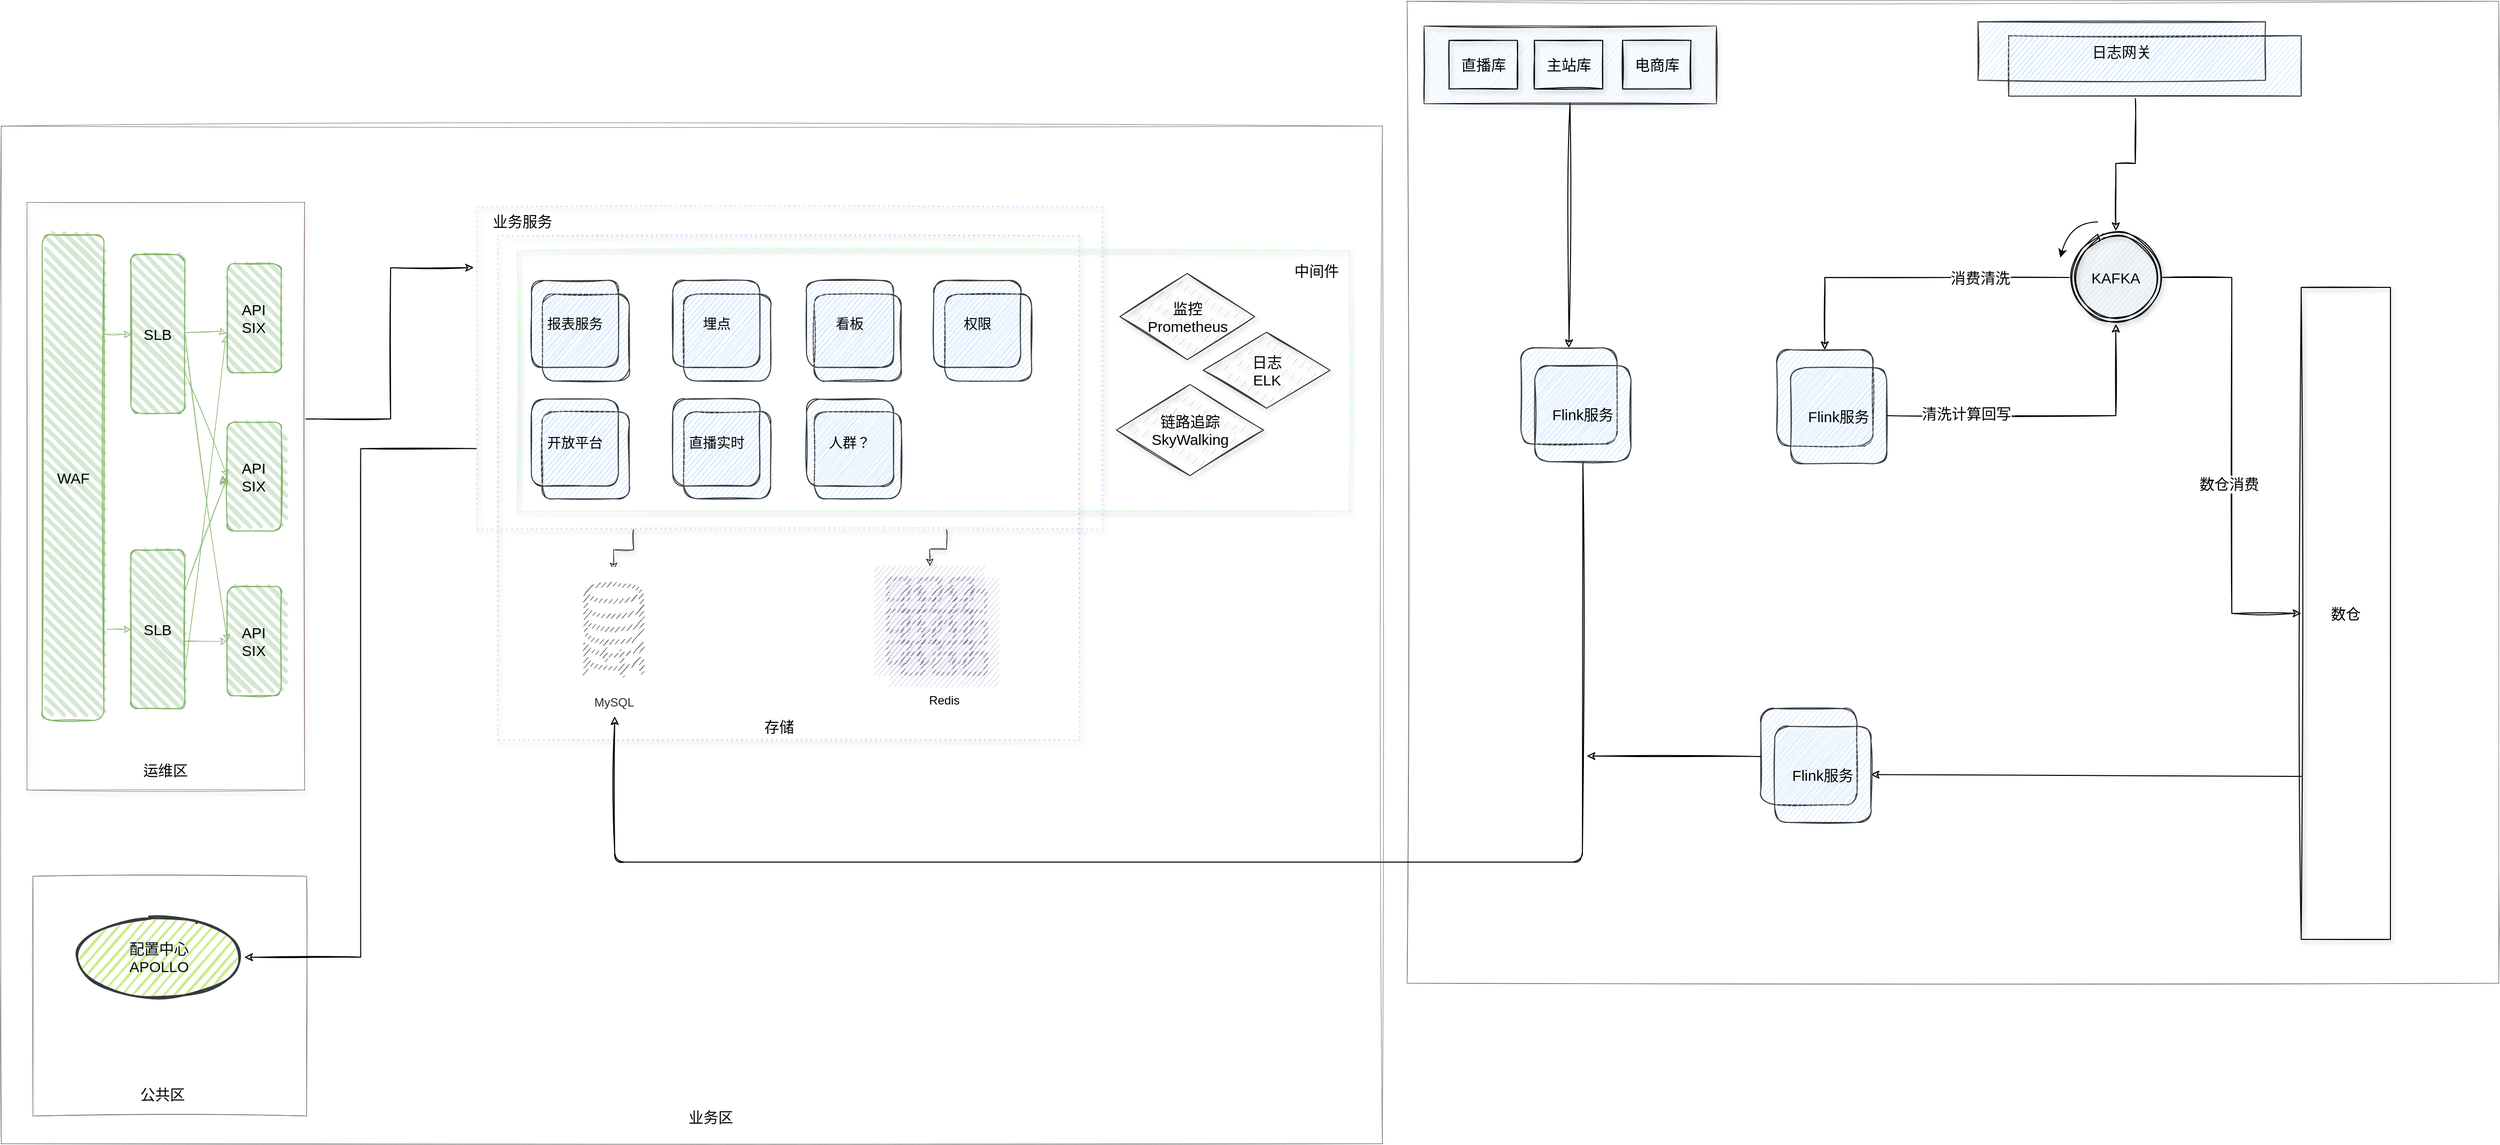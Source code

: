 <mxfile version="14.7.5" type="github">
  <diagram id="bKikSzmRIYnhMW0a-3qn" name="第 1 页">
    <mxGraphModel dx="2099" dy="1364" grid="0" gridSize="10" guides="1" tooltips="1" connect="1" arrows="1" fold="1" page="1" pageScale="1" pageWidth="3300" pageHeight="2339" background="#FFFFFF" math="0" shadow="0">
      <root>
        <mxCell id="0" />
        <mxCell id="1" parent="0" />
        <mxCell id="OzgvakwpHb-Y98bhcLFI-162" value="" style="rounded=0;whiteSpace=wrap;html=1;shadow=0;glass=0;sketch=1;fontSize=15;strokeColor=#000000;strokeWidth=0.5;fillColor=none;dashed=1;dashPattern=1 2;" vertex="1" parent="1">
          <mxGeometry x="1446" y="154" width="1101" height="991" as="geometry" />
        </mxCell>
        <mxCell id="OzgvakwpHb-Y98bhcLFI-62" value="" style="rounded=0;whiteSpace=wrap;html=1;shadow=1;sketch=1;fillColor=none;fontSize=14;dashed=1;perimeterSpacing=0;strokeWidth=1;dashPattern=1 4;strokeColor=#E5CCFF;" vertex="1" parent="1">
          <mxGeometry x="529" y="391" width="587" height="509" as="geometry" />
        </mxCell>
        <mxCell id="OzgvakwpHb-Y98bhcLFI-108" value="" style="rounded=0;whiteSpace=wrap;html=1;shadow=0;glass=0;dashed=1;dashPattern=1 2;sketch=1;fontSize=15;strokeColor=#000000;strokeWidth=0.5;fillColor=none;" vertex="1" parent="1">
          <mxGeometry x="28" y="280" width="1393" height="1027" as="geometry" />
        </mxCell>
        <mxCell id="OzgvakwpHb-Y98bhcLFI-103" value="" style="rounded=0;whiteSpace=wrap;html=1;shadow=0;glass=0;sketch=1;fontSize=15;strokeWidth=0.5;fillColor=none;dashed=1;dashPattern=1 2;" vertex="1" parent="1">
          <mxGeometry x="60" y="1037" width="276" height="242" as="geometry" />
        </mxCell>
        <mxCell id="OzgvakwpHb-Y98bhcLFI-78" value="" style="rounded=0;whiteSpace=wrap;html=1;shadow=1;glass=0;dashed=1;dashPattern=1 2;sketch=1;fontSize=15;strokeWidth=1;fillColor=none;strokeColor=#CCFFCC;" vertex="1" parent="1">
          <mxGeometry x="549" y="406" width="839" height="263" as="geometry" />
        </mxCell>
        <mxCell id="OzgvakwpHb-Y98bhcLFI-69" value="" style="outlineConnect=0;strokeColor=#56517e;fillColor=#d0cee2;dashed=0;verticalLabelPosition=bottom;verticalAlign=top;align=center;html=1;fontSize=12;fontStyle=0;aspect=fixed;shape=mxgraph.aws4.resourceIcon;resIcon=mxgraph.aws4.instances_2;shadow=0;sketch=1;" vertex="1" parent="1">
          <mxGeometry x="909" y="724" width="111" height="111" as="geometry" />
        </mxCell>
        <mxCell id="OzgvakwpHb-Y98bhcLFI-58" style="edgeStyle=orthogonalEdgeStyle;rounded=0;sketch=1;orthogonalLoop=1;jettySize=auto;html=1;entryX=1;entryY=0.5;entryDx=0;entryDy=0;shadow=0;fontSize=15;strokeWidth=1;exitX=0;exitY=0.75;exitDx=0;exitDy=0;" edge="1" parent="1" source="OzgvakwpHb-Y98bhcLFI-39" target="OzgvakwpHb-Y98bhcLFI-76">
          <mxGeometry relative="1" as="geometry">
            <mxPoint x="1056.192" y="284.565" as="targetPoint" />
          </mxGeometry>
        </mxCell>
        <mxCell id="OzgvakwpHb-Y98bhcLFI-74" style="edgeStyle=orthogonalEdgeStyle;rounded=0;sketch=1;orthogonalLoop=1;jettySize=auto;html=1;exitX=0.25;exitY=1;exitDx=0;exitDy=0;shadow=1;fontSize=15;strokeWidth=0.5;" edge="1" parent="1" source="OzgvakwpHb-Y98bhcLFI-39" target="OzgvakwpHb-Y98bhcLFI-82">
          <mxGeometry relative="1" as="geometry">
            <mxPoint x="686" y="733" as="sourcePoint" />
            <mxPoint x="686.5" y="920" as="targetPoint" />
          </mxGeometry>
        </mxCell>
        <mxCell id="OzgvakwpHb-Y98bhcLFI-75" style="edgeStyle=orthogonalEdgeStyle;rounded=0;sketch=1;orthogonalLoop=1;jettySize=auto;html=1;exitX=0.75;exitY=1;exitDx=0;exitDy=0;shadow=1;fontSize=15;strokeWidth=0.5;" edge="1" parent="1" source="OzgvakwpHb-Y98bhcLFI-39" target="OzgvakwpHb-Y98bhcLFI-69">
          <mxGeometry relative="1" as="geometry">
            <mxPoint x="960" y="733" as="sourcePoint" />
          </mxGeometry>
        </mxCell>
        <mxCell id="OzgvakwpHb-Y98bhcLFI-39" value="" style="rounded=0;whiteSpace=wrap;html=1;shadow=1;sketch=1;fillColor=none;fontSize=14;dashed=1;perimeterSpacing=0;strokeWidth=1;dashPattern=1 4;strokeColor=#CCE5FF;" vertex="1" parent="1">
          <mxGeometry x="508" y="362" width="631" height="325" as="geometry" />
        </mxCell>
        <mxCell id="OzgvakwpHb-Y98bhcLFI-43" value="" style="whiteSpace=wrap;html=1;aspect=fixed;rounded=1;shadow=0;glass=0;labelBackgroundColor=none;fillColor=#cce5ff;sketch=1;fontSize=14;strokeWidth=1;strokeColor=#36393d;" vertex="1" parent="1">
          <mxGeometry x="848.163" y="568.508" width="87.742" height="87.742" as="geometry" />
        </mxCell>
        <mxCell id="fr_o3y-mR50qFRv6tMRz-52" value="人群？" style="whiteSpace=wrap;html=1;aspect=fixed;rounded=1;shadow=0;glass=0;labelBackgroundColor=none;fillColor=#cce5ff;sketch=1;fontSize=14;strokeWidth=1;strokeColor=#36393d;" parent="1" vertex="1">
          <mxGeometry x="840.486" y="555.741" width="87.742" height="87.742" as="geometry" />
        </mxCell>
        <mxCell id="OzgvakwpHb-Y98bhcLFI-42" value="" style="whiteSpace=wrap;html=1;aspect=fixed;rounded=1;shadow=0;glass=0;labelBackgroundColor=none;fillColor=#cce5ff;sketch=1;fontSize=14;strokeWidth=1;strokeColor=#36393d;" vertex="1" parent="1">
          <mxGeometry x="716.55" y="568.508" width="87.742" height="87.742" as="geometry" />
        </mxCell>
        <mxCell id="OzgvakwpHb-Y98bhcLFI-33" value="" style="whiteSpace=wrap;html=1;aspect=fixed;rounded=1;shadow=0;glass=0;labelBackgroundColor=none;fillColor=#cce5ff;sketch=1;fontSize=14;strokeWidth=1;strokeColor=#36393d;" vertex="1" parent="1">
          <mxGeometry x="573.97" y="449.823" width="87.742" height="87.742" as="geometry" />
        </mxCell>
        <mxCell id="OzgvakwpHb-Y98bhcLFI-36" value="" style="whiteSpace=wrap;html=1;aspect=fixed;rounded=1;shadow=0;glass=0;labelBackgroundColor=none;fillColor=#cce5ff;sketch=1;fontSize=14;strokeWidth=1;strokeColor=#36393d;" vertex="1" parent="1">
          <mxGeometry x="848.163" y="449.823" width="87.742" height="87.742" as="geometry" />
        </mxCell>
        <mxCell id="OzgvakwpHb-Y98bhcLFI-35" value="" style="whiteSpace=wrap;html=1;aspect=fixed;rounded=1;shadow=0;glass=0;labelBackgroundColor=none;fillColor=#cce5ff;sketch=1;fontSize=14;strokeWidth=1;strokeColor=#36393d;" vertex="1" parent="1">
          <mxGeometry x="716.55" y="449.823" width="87.742" height="87.742" as="geometry" />
        </mxCell>
        <mxCell id="OzgvakwpHb-Y98bhcLFI-37" value="" style="whiteSpace=wrap;html=1;aspect=fixed;rounded=1;shadow=0;glass=0;labelBackgroundColor=none;fillColor=#cce5ff;sketch=1;fontSize=14;strokeWidth=1;strokeColor=#36393d;" vertex="1" parent="1">
          <mxGeometry x="979.776" y="449.823" width="87.742" height="87.742" as="geometry" />
        </mxCell>
        <mxCell id="fr_o3y-mR50qFRv6tMRz-45" value="报表服务" style="whiteSpace=wrap;html=1;aspect=fixed;rounded=1;shadow=0;glass=0;labelBackgroundColor=none;fillColor=#cce5ff;sketch=1;fontSize=14;strokeWidth=1;strokeColor=#36393d;" parent="1" vertex="1">
          <mxGeometry x="563.002" y="435.998" width="87.742" height="87.742" as="geometry" />
        </mxCell>
        <mxCell id="fr_o3y-mR50qFRv6tMRz-50" value="看板" style="whiteSpace=wrap;html=1;aspect=fixed;rounded=1;shadow=0;glass=0;labelBackgroundColor=none;fillColor=#cce5ff;sketch=1;fontSize=14;strokeWidth=1;strokeColor=#36393d;" parent="1" vertex="1">
          <mxGeometry x="840.486" y="435.998" width="87.742" height="87.742" as="geometry" />
        </mxCell>
        <mxCell id="fr_o3y-mR50qFRv6tMRz-51" value="埋点" style="whiteSpace=wrap;html=1;aspect=fixed;rounded=1;shadow=0;glass=0;labelBackgroundColor=none;fillColor=#cce5ff;sketch=1;fontSize=14;strokeWidth=1;strokeColor=#36393d;" parent="1" vertex="1">
          <mxGeometry x="705.583" y="435.998" width="87.742" height="87.742" as="geometry" />
        </mxCell>
        <mxCell id="fr_o3y-mR50qFRv6tMRz-53" value="权限" style="whiteSpace=wrap;html=1;aspect=fixed;rounded=1;shadow=0;glass=0;labelBackgroundColor=none;fillColor=#cce5ff;sketch=1;fontSize=14;strokeWidth=1;strokeColor=#36393d;" parent="1" vertex="1">
          <mxGeometry x="968.808" y="435.998" width="87.742" height="87.742" as="geometry" />
        </mxCell>
        <mxCell id="OzgvakwpHb-Y98bhcLFI-41" value="" style="whiteSpace=wrap;html=1;aspect=fixed;rounded=1;shadow=0;glass=0;labelBackgroundColor=none;fillColor=#cce5ff;sketch=1;fontSize=14;strokeWidth=1;strokeColor=#36393d;" vertex="1" parent="1">
          <mxGeometry x="573.97" y="568.508" width="87.742" height="87.742" as="geometry" />
        </mxCell>
        <mxCell id="fr_o3y-mR50qFRv6tMRz-46" value="开放平台" style="whiteSpace=wrap;html=1;aspect=fixed;rounded=1;shadow=0;glass=0;labelBackgroundColor=none;fillColor=#cce5ff;sketch=1;fontSize=14;strokeWidth=1;strokeColor=#36393d;" parent="1" vertex="1">
          <mxGeometry x="563.002" y="555.741" width="87.742" height="87.742" as="geometry" />
        </mxCell>
        <mxCell id="fr_o3y-mR50qFRv6tMRz-49" value="直播实时" style="whiteSpace=wrap;html=1;aspect=fixed;rounded=1;shadow=0;glass=0;labelBackgroundColor=none;fillColor=#cce5ff;sketch=1;fontSize=14;strokeWidth=1;strokeColor=#36393d;" parent="1" vertex="1">
          <mxGeometry x="705.583" y="555.741" width="87.742" height="87.742" as="geometry" />
        </mxCell>
        <mxCell id="OzgvakwpHb-Y98bhcLFI-105" style="edgeStyle=orthogonalEdgeStyle;rounded=0;sketch=1;orthogonalLoop=1;jettySize=auto;html=1;exitX=1.005;exitY=0.369;exitDx=0;exitDy=0;entryX=-0.005;entryY=0.188;entryDx=0;entryDy=0;entryPerimeter=0;shadow=0;fontSize=15;strokeWidth=1;exitPerimeter=0;" edge="1" parent="1" source="OzgvakwpHb-Y98bhcLFI-29" target="OzgvakwpHb-Y98bhcLFI-39">
          <mxGeometry relative="1" as="geometry" />
        </mxCell>
        <mxCell id="OzgvakwpHb-Y98bhcLFI-29" value="" style="rounded=0;whiteSpace=wrap;html=1;sketch=1;fillColor=none;shadow=1;strokeWidth=0.5;strokeColor=#330033;dashed=1;dashPattern=1 2;" vertex="1" parent="1">
          <mxGeometry x="54" y="357" width="280" height="593" as="geometry" />
        </mxCell>
        <mxCell id="OzgvakwpHb-Y98bhcLFI-9" value="&lt;font style=&quot;font-size: 15px;&quot;&gt;WAF&lt;/font&gt;" style="rounded=1;whiteSpace=wrap;html=1;strokeWidth=1;fillWeight=4;hachureGap=8;hachureAngle=45;sketch=1;fillStyle=hachure;fontStyle=0;fontSize=15;fillColor=#d5e8d4;strokeColor=#82b366;" vertex="1" parent="1">
          <mxGeometry x="69.556" y="390" width="62.222" height="490" as="geometry" />
        </mxCell>
        <mxCell id="OzgvakwpHb-Y98bhcLFI-11" value="&lt;span style=&quot;font-size: 15px;&quot;&gt;SLB&lt;/span&gt;" style="rounded=1;whiteSpace=wrap;html=1;strokeWidth=1;fillWeight=4;hachureGap=8;hachureAngle=45;sketch=1;fillStyle=hachure;fontStyle=0;fontSize=15;fillColor=#d5e8d4;strokeColor=#82b366;" vertex="1" parent="1">
          <mxGeometry x="159" y="410" width="54.444" height="160" as="geometry" />
        </mxCell>
        <mxCell id="OzgvakwpHb-Y98bhcLFI-26" style="edgeStyle=none;rounded=0;sketch=1;orthogonalLoop=1;jettySize=auto;html=1;entryX=0;entryY=0.5;entryDx=0;entryDy=0;shadow=0;fontStyle=0;fontSize=15;fillColor=#d5e8d4;strokeColor=#82b366;strokeWidth=0.5;" edge="1" parent="1" target="OzgvakwpHb-Y98bhcLFI-11">
          <mxGeometry x="54" y="357" as="geometry">
            <mxPoint x="132" y="490" as="sourcePoint" />
            <Array as="points">
              <mxPoint x="131.778" y="490" />
            </Array>
          </mxGeometry>
        </mxCell>
        <mxCell id="OzgvakwpHb-Y98bhcLFI-19" style="rounded=0;sketch=1;orthogonalLoop=1;jettySize=auto;html=1;entryX=0;entryY=0.5;entryDx=0;entryDy=0;shadow=0;fontStyle=0;fontSize=15;fillColor=#d5e8d4;strokeColor=#82b366;strokeWidth=0.5;" edge="1" parent="1" target="OzgvakwpHb-Y98bhcLFI-15">
          <mxGeometry x="54" y="357" as="geometry">
            <mxPoint x="209.556" y="800" as="sourcePoint" />
          </mxGeometry>
        </mxCell>
        <mxCell id="OzgvakwpHb-Y98bhcLFI-12" value="&lt;span style=&quot;font-size: 15px;&quot;&gt;SLB&lt;/span&gt;" style="rounded=1;whiteSpace=wrap;html=1;strokeWidth=1;fillWeight=4;hachureGap=8;hachureAngle=45;sketch=1;fillStyle=hachure;fontStyle=0;fontSize=15;fillColor=#d5e8d4;strokeColor=#82b366;" vertex="1" parent="1">
          <mxGeometry x="159" y="708" width="54.444" height="160" as="geometry" />
        </mxCell>
        <mxCell id="OzgvakwpHb-Y98bhcLFI-17" style="edgeStyle=orthogonalEdgeStyle;rounded=0;sketch=1;orthogonalLoop=1;jettySize=auto;html=1;exitX=1.05;exitY=0.812;exitDx=0;exitDy=0;exitPerimeter=0;shadow=0;fontStyle=0;fontSize=15;fillColor=#d5e8d4;strokeColor=#82b366;strokeWidth=0.5;" edge="1" parent="1" source="OzgvakwpHb-Y98bhcLFI-9" target="OzgvakwpHb-Y98bhcLFI-12">
          <mxGeometry x="54" y="357" as="geometry" />
        </mxCell>
        <mxCell id="OzgvakwpHb-Y98bhcLFI-13" value="&lt;span style=&quot;font-size: 15px;&quot;&gt;API&lt;br style=&quot;font-size: 15px;&quot;&gt;SIX&lt;/span&gt;" style="rounded=1;whiteSpace=wrap;html=1;strokeWidth=1;fillWeight=4;hachureGap=8;hachureAngle=45;sketch=1;fillStyle=hachure;fontStyle=0;fontSize=15;fillColor=#d5e8d4;strokeColor=#82b366;" vertex="1" parent="1">
          <mxGeometry x="256.222" y="419" width="54.444" height="110" as="geometry" />
        </mxCell>
        <mxCell id="OzgvakwpHb-Y98bhcLFI-18" style="rounded=0;sketch=1;orthogonalLoop=1;jettySize=auto;html=1;entryX=-0.02;entryY=0.636;entryDx=0;entryDy=0;entryPerimeter=0;shadow=0;fontStyle=0;fontSize=15;fillColor=#d5e8d4;strokeColor=#82b366;strokeWidth=0.5;" edge="1" parent="1" source="OzgvakwpHb-Y98bhcLFI-11" target="OzgvakwpHb-Y98bhcLFI-13">
          <mxGeometry x="54" y="357" as="geometry">
            <mxPoint x="264" y="530" as="sourcePoint" />
            <Array as="points">
              <mxPoint x="248.444" y="487" />
            </Array>
          </mxGeometry>
        </mxCell>
        <mxCell id="OzgvakwpHb-Y98bhcLFI-25" style="rounded=0;sketch=1;orthogonalLoop=1;jettySize=auto;html=1;exitX=1;exitY=0.75;exitDx=0;exitDy=0;entryX=-0.029;entryY=0.66;entryDx=0;entryDy=0;entryPerimeter=0;shadow=0;fontStyle=0;fontSize=15;fillColor=#d5e8d4;strokeColor=#82b366;strokeWidth=0.5;" edge="1" parent="1" source="OzgvakwpHb-Y98bhcLFI-12" target="OzgvakwpHb-Y98bhcLFI-13">
          <mxGeometry x="54" y="357" as="geometry" />
        </mxCell>
        <mxCell id="OzgvakwpHb-Y98bhcLFI-22" style="rounded=0;sketch=1;orthogonalLoop=1;jettySize=auto;html=1;exitX=0;exitY=0.5;exitDx=0;exitDy=0;shadow=1;fontStyle=0;fontSize=15;strokeWidth=1;fillColor=#d5e8d4;strokeColor=#82b366;" edge="1" parent="1" source="OzgvakwpHb-Y98bhcLFI-14">
          <mxGeometry x="54" y="357" as="geometry">
            <mxPoint x="248.444" y="642" as="targetPoint" />
          </mxGeometry>
        </mxCell>
        <mxCell id="OzgvakwpHb-Y98bhcLFI-14" value="&lt;span style=&quot;font-size: 15px;&quot;&gt;API&lt;br style=&quot;font-size: 15px;&quot;&gt;SIX&lt;/span&gt;" style="rounded=1;whiteSpace=wrap;html=1;strokeWidth=1;fillWeight=4;hachureGap=8;hachureAngle=45;sketch=1;fillStyle=hachure;fontStyle=0;fontSize=15;fillColor=#d5e8d4;strokeColor=#82b366;" vertex="1" parent="1">
          <mxGeometry x="256.222" y="579" width="54.444" height="110" as="geometry" />
        </mxCell>
        <mxCell id="OzgvakwpHb-Y98bhcLFI-23" style="rounded=0;sketch=1;orthogonalLoop=1;jettySize=auto;html=1;exitX=1;exitY=0.75;exitDx=0;exitDy=0;entryX=0;entryY=0.5;entryDx=0;entryDy=0;shadow=0;fontStyle=0;fontSize=15;fillColor=#d5e8d4;strokeColor=#82b366;strokeWidth=0.5;" edge="1" parent="1" source="OzgvakwpHb-Y98bhcLFI-11" target="OzgvakwpHb-Y98bhcLFI-14">
          <mxGeometry x="54" y="357" as="geometry" />
        </mxCell>
        <mxCell id="OzgvakwpHb-Y98bhcLFI-20" style="rounded=0;sketch=1;orthogonalLoop=1;jettySize=auto;html=1;exitX=1;exitY=0.25;exitDx=0;exitDy=0;entryX=0;entryY=0.5;entryDx=0;entryDy=0;shadow=0;fontStyle=0;fontSize=15;fillColor=#d5e8d4;strokeColor=#82b366;strokeWidth=0.5;" edge="1" parent="1" source="OzgvakwpHb-Y98bhcLFI-12" target="OzgvakwpHb-Y98bhcLFI-14">
          <mxGeometry x="54" y="357" as="geometry" />
        </mxCell>
        <mxCell id="OzgvakwpHb-Y98bhcLFI-15" value="&lt;span style=&quot;font-size: 15px;&quot;&gt;API&lt;br style=&quot;font-size: 15px;&quot;&gt;SIX&lt;/span&gt;" style="rounded=1;whiteSpace=wrap;html=1;strokeWidth=1;fillWeight=4;hachureGap=8;hachureAngle=45;sketch=1;fillStyle=hachure;fontStyle=0;fontSize=15;fillColor=#d5e8d4;strokeColor=#82b366;" vertex="1" parent="1">
          <mxGeometry x="256.222" y="745" width="54.444" height="110" as="geometry" />
        </mxCell>
        <mxCell id="OzgvakwpHb-Y98bhcLFI-24" style="rounded=0;sketch=1;orthogonalLoop=1;jettySize=auto;html=1;exitX=1;exitY=0.5;exitDx=0;exitDy=0;entryX=0;entryY=0.5;entryDx=0;entryDy=0;shadow=0;fontStyle=0;fontSize=15;fillColor=#d5e8d4;strokeColor=#82b366;strokeWidth=0.5;" edge="1" parent="1" source="OzgvakwpHb-Y98bhcLFI-11" target="OzgvakwpHb-Y98bhcLFI-15">
          <mxGeometry x="54" y="357" as="geometry" />
        </mxCell>
        <mxCell id="OzgvakwpHb-Y98bhcLFI-30" value="运维区" style="text;html=1;strokeColor=none;fillColor=none;align=center;verticalAlign=middle;whiteSpace=wrap;rounded=0;shadow=1;sketch=1;fontStyle=0;fontSize=15;" vertex="1" parent="1">
          <mxGeometry x="166.778" y="920" width="54.444" height="20" as="geometry" />
        </mxCell>
        <mxCell id="OzgvakwpHb-Y98bhcLFI-59" value="业务服务" style="text;html=1;fillColor=none;align=center;verticalAlign=middle;whiteSpace=wrap;rounded=0;shadow=0;sketch=0;fontSize=15;strokeWidth=1;" vertex="1" parent="1">
          <mxGeometry x="512" y="366" width="84" height="20" as="geometry" />
        </mxCell>
        <mxCell id="OzgvakwpHb-Y98bhcLFI-67" value="Redis" style="outlineConnect=0;strokeColor=#56517e;fillColor=#d0cee2;dashed=0;verticalLabelPosition=bottom;verticalAlign=top;align=center;html=1;fontSize=12;fontStyle=0;aspect=fixed;shape=mxgraph.aws4.resourceIcon;resIcon=mxgraph.aws4.instances_2;shadow=0;sketch=1;" vertex="1" parent="1">
          <mxGeometry x="924" y="736" width="110" height="110" as="geometry" />
        </mxCell>
        <mxCell id="OzgvakwpHb-Y98bhcLFI-76" value="&lt;font color=&quot;#030914&quot; style=&quot;font-size: 15px&quot;&gt;配置中心&lt;br&gt;APOLLO&lt;/font&gt;" style="ellipse;whiteSpace=wrap;html=1;strokeWidth=2;fillWeight=2;hachureGap=8;fillStyle=dots;sketch=1;shadow=0;fontSize=15;fillColor=#cdeb8b;strokeColor=#36393d;" vertex="1" parent="1">
          <mxGeometry x="100.5" y="1078" width="173" height="82" as="geometry" />
        </mxCell>
        <mxCell id="OzgvakwpHb-Y98bhcLFI-82" value="MySQL" style="outlineConnect=0;fontColor=#232F3E;gradientColor=none;strokeColor=#232F3E;fillColor=#ffffff;dashed=0;verticalLabelPosition=bottom;verticalAlign=top;align=center;html=1;fontSize=12;fontStyle=0;aspect=fixed;shape=mxgraph.aws4.resourceIcon;resIcon=mxgraph.aws4.database_migration_workflow_job;shadow=0;glass=0;dashPattern=1 2;sketch=1;" vertex="1" parent="1">
          <mxGeometry x="585.58" y="728" width="120" height="120" as="geometry" />
        </mxCell>
        <mxCell id="OzgvakwpHb-Y98bhcLFI-87" value="存储" style="text;html=1;strokeColor=none;fillColor=none;align=center;verticalAlign=middle;whiteSpace=wrap;rounded=0;shadow=1;glass=0;dashed=1;dashPattern=1 2;sketch=1;fontSize=15;" vertex="1" parent="1">
          <mxGeometry x="792.82" y="876" width="40" height="20" as="geometry" />
        </mxCell>
        <mxCell id="OzgvakwpHb-Y98bhcLFI-88" value="中间件" style="text;html=1;strokeColor=none;fillColor=none;align=center;verticalAlign=middle;whiteSpace=wrap;rounded=0;shadow=1;glass=0;dashed=1;dashPattern=1 2;sketch=1;fontSize=15;" vertex="1" parent="1">
          <mxGeometry x="1328" y="416" width="54" height="20" as="geometry" />
        </mxCell>
        <mxCell id="OzgvakwpHb-Y98bhcLFI-89" value="监控&lt;br&gt;Prometheus" style="rhombus;whiteSpace=wrap;html=1;strokeWidth=1;fillWeight=-1;hachureGap=8;fillStyle=dashed;sketch=1;shadow=1;glass=0;fontSize=15;strokeColor=#36393d;fillColor=#B9E0A5;" vertex="1" parent="1">
          <mxGeometry x="1156.5" y="429" width="136" height="87" as="geometry" />
        </mxCell>
        <mxCell id="OzgvakwpHb-Y98bhcLFI-92" value="日志&lt;br&gt;ELK" style="rhombus;whiteSpace=wrap;html=1;strokeWidth=1;fillWeight=-1;hachureGap=8;fillStyle=dashed;sketch=1;shadow=1;glass=0;fontSize=15;strokeColor=#36393d;fillColor=#B9E0A5;" vertex="1" parent="1">
          <mxGeometry x="1240.5" y="488.26" width="128" height="76.74" as="geometry" />
        </mxCell>
        <mxCell id="OzgvakwpHb-Y98bhcLFI-93" value="链路追踪&lt;br&gt;SkyWalking" style="rhombus;whiteSpace=wrap;html=1;strokeWidth=1;fillWeight=-1;hachureGap=8;fillStyle=dashed;sketch=1;shadow=1;glass=0;fontSize=15;strokeColor=#36393d;fillColor=#B9E0A5;" vertex="1" parent="1">
          <mxGeometry x="1153" y="541" width="148.5" height="92" as="geometry" />
        </mxCell>
        <mxCell id="OzgvakwpHb-Y98bhcLFI-104" value="公共区" style="text;html=1;strokeColor=none;fillColor=none;align=center;verticalAlign=middle;whiteSpace=wrap;rounded=0;shadow=0;glass=0;dashed=1;dashPattern=1 2;sketch=1;fontSize=15;" vertex="1" parent="1">
          <mxGeometry x="166.78" y="1247" width="48" height="20" as="geometry" />
        </mxCell>
        <mxCell id="OzgvakwpHb-Y98bhcLFI-109" value="业务区" style="text;html=1;strokeColor=none;fillColor=none;align=center;verticalAlign=middle;whiteSpace=wrap;rounded=0;shadow=0;glass=0;dashed=1;dashPattern=1 2;sketch=1;fontSize=15;" vertex="1" parent="1">
          <mxGeometry x="717" y="1270" width="54" height="20" as="geometry" />
        </mxCell>
        <mxCell id="OzgvakwpHb-Y98bhcLFI-115" style="edgeStyle=orthogonalEdgeStyle;rounded=0;sketch=1;orthogonalLoop=1;jettySize=auto;html=1;shadow=0;fontSize=15;strokeWidth=1;entryX=0.5;entryY=0;entryDx=0;entryDy=0;exitX=0.433;exitY=1.041;exitDx=0;exitDy=0;exitPerimeter=0;" edge="1" parent="1" source="OzgvakwpHb-Y98bhcLFI-116" target="OzgvakwpHb-Y98bhcLFI-111">
          <mxGeometry relative="1" as="geometry">
            <mxPoint x="2097.857" y="338.286" as="targetPoint" />
            <mxPoint x="2063" y="300" as="sourcePoint" />
          </mxGeometry>
        </mxCell>
        <mxCell id="OzgvakwpHb-Y98bhcLFI-120" style="edgeStyle=orthogonalEdgeStyle;rounded=0;sketch=1;orthogonalLoop=1;jettySize=auto;html=1;exitX=0;exitY=0.5;exitDx=0;exitDy=0;shadow=0;fontSize=15;strokeWidth=1;entryX=0.5;entryY=0;entryDx=0;entryDy=0;" edge="1" parent="1" source="OzgvakwpHb-Y98bhcLFI-111" target="OzgvakwpHb-Y98bhcLFI-113">
          <mxGeometry relative="1" as="geometry">
            <mxPoint x="2004" y="577" as="targetPoint" />
          </mxGeometry>
        </mxCell>
        <mxCell id="OzgvakwpHb-Y98bhcLFI-125" value="消费清洗" style="edgeLabel;html=1;align=center;verticalAlign=middle;resizable=0;points=[];fontSize=15;" vertex="1" connectable="0" parent="OzgvakwpHb-Y98bhcLFI-120">
          <mxGeometry x="-0.238" y="1" relative="1" as="geometry">
            <mxPoint x="31" y="-1" as="offset" />
          </mxGeometry>
        </mxCell>
        <mxCell id="OzgvakwpHb-Y98bhcLFI-127" style="edgeStyle=orthogonalEdgeStyle;rounded=0;sketch=1;orthogonalLoop=1;jettySize=auto;html=1;exitX=1;exitY=0.5;exitDx=0;exitDy=0;entryX=0;entryY=0.5;entryDx=0;entryDy=0;shadow=0;fontSize=15;strokeWidth=1;" edge="1" parent="1" source="OzgvakwpHb-Y98bhcLFI-111" target="OzgvakwpHb-Y98bhcLFI-126">
          <mxGeometry relative="1" as="geometry" />
        </mxCell>
        <mxCell id="OzgvakwpHb-Y98bhcLFI-128" value="数仓消费" style="edgeLabel;html=1;align=center;verticalAlign=middle;resizable=0;points=[];fontSize=15;" vertex="1" connectable="0" parent="OzgvakwpHb-Y98bhcLFI-127">
          <mxGeometry x="0.35" y="-2" relative="1" as="geometry">
            <mxPoint x="-1" y="-46" as="offset" />
          </mxGeometry>
        </mxCell>
        <mxCell id="OzgvakwpHb-Y98bhcLFI-111" value="KAFKA" style="ellipse;shape=doubleEllipse;whiteSpace=wrap;html=1;aspect=fixed;shadow=1;glass=0;sketch=1;fontSize=15;strokeWidth=1;fillColor=#cce5ff;" vertex="1" parent="1">
          <mxGeometry x="2114" y="386" width="94" height="94" as="geometry" />
        </mxCell>
        <mxCell id="OzgvakwpHb-Y98bhcLFI-114" value="" style="group" vertex="1" connectable="0" parent="1">
          <mxGeometry x="1819" y="506" width="111" height="115" as="geometry" />
        </mxCell>
        <mxCell id="OzgvakwpHb-Y98bhcLFI-113" value="" style="whiteSpace=wrap;html=1;aspect=fixed;rounded=1;shadow=0;glass=0;labelBackgroundColor=none;strokeColor=#36393d;fillColor=#cce5ff;sketch=1;" vertex="1" parent="OzgvakwpHb-Y98bhcLFI-114">
          <mxGeometry width="97" height="97" as="geometry" />
        </mxCell>
        <mxCell id="fr_o3y-mR50qFRv6tMRz-47" value="&lt;font style=&quot;font-size: 15px&quot;&gt;Flink服务&lt;/font&gt;" style="whiteSpace=wrap;html=1;aspect=fixed;rounded=1;shadow=0;glass=0;labelBackgroundColor=none;strokeColor=#36393d;fillColor=#cce5ff;sketch=1;" parent="OzgvakwpHb-Y98bhcLFI-114" vertex="1">
          <mxGeometry x="14" y="18" width="97" height="97" as="geometry" />
        </mxCell>
        <mxCell id="OzgvakwpHb-Y98bhcLFI-122" style="edgeStyle=orthogonalEdgeStyle;rounded=0;sketch=1;orthogonalLoop=1;jettySize=auto;html=1;exitX=1;exitY=0.5;exitDx=0;exitDy=0;shadow=0;fontSize=15;strokeWidth=1;entryX=0.5;entryY=1;entryDx=0;entryDy=0;" edge="1" parent="1" source="fr_o3y-mR50qFRv6tMRz-47" target="OzgvakwpHb-Y98bhcLFI-111">
          <mxGeometry relative="1" as="geometry">
            <mxPoint x="2184" y="437" as="targetPoint" />
          </mxGeometry>
        </mxCell>
        <mxCell id="OzgvakwpHb-Y98bhcLFI-124" value="清洗计算回写" style="edgeLabel;html=1;align=center;verticalAlign=middle;resizable=0;points=[];fontSize=15;" vertex="1" connectable="0" parent="OzgvakwpHb-Y98bhcLFI-122">
          <mxGeometry x="-0.44" y="4" relative="1" as="geometry">
            <mxPoint x="-11" y="1" as="offset" />
          </mxGeometry>
        </mxCell>
        <mxCell id="OzgvakwpHb-Y98bhcLFI-168" style="edgeStyle=none;rounded=0;sketch=1;orthogonalLoop=1;jettySize=auto;html=1;exitX=0;exitY=0.75;exitDx=0;exitDy=0;shadow=0;fontSize=15;strokeWidth=1;" edge="1" parent="1" source="OzgvakwpHb-Y98bhcLFI-126" target="OzgvakwpHb-Y98bhcLFI-167">
          <mxGeometry relative="1" as="geometry">
            <mxPoint x="1930.206" y="902.845" as="targetPoint" />
          </mxGeometry>
        </mxCell>
        <mxCell id="OzgvakwpHb-Y98bhcLFI-126" value="数仓" style="rounded=0;whiteSpace=wrap;html=1;shadow=1;glass=0;sketch=1;fontSize=15;strokeColor=#000000;strokeWidth=1;fillColor=none;" vertex="1" parent="1">
          <mxGeometry x="2348" y="443" width="90" height="658" as="geometry" />
        </mxCell>
        <mxCell id="OzgvakwpHb-Y98bhcLFI-132" value="" style="curved=1;endArrow=classic;html=1;shadow=0;fontSize=15;strokeWidth=1;" edge="1" parent="1">
          <mxGeometry width="50" height="50" relative="1" as="geometry">
            <mxPoint x="2143" y="377" as="sourcePoint" />
            <mxPoint x="2105" y="413" as="targetPoint" />
            <Array as="points">
              <mxPoint x="2115" y="377" />
            </Array>
          </mxGeometry>
        </mxCell>
        <mxCell id="OzgvakwpHb-Y98bhcLFI-138" value="" style="endArrow=classic;html=1;shadow=0;fontSize=15;strokeWidth=1;exitX=0.5;exitY=1;exitDx=0;exitDy=0;sketch=1;" edge="1" parent="1" source="OzgvakwpHb-Y98bhcLFI-159">
          <mxGeometry width="50" height="50" relative="1" as="geometry">
            <mxPoint x="1874" y="638" as="sourcePoint" />
            <mxPoint x="647" y="876" as="targetPoint" />
            <Array as="points">
              <mxPoint x="1623" y="1023" />
              <mxPoint x="647" y="1023" />
            </Array>
          </mxGeometry>
        </mxCell>
        <mxCell id="OzgvakwpHb-Y98bhcLFI-141" value="" style="group" vertex="1" connectable="0" parent="1">
          <mxGeometry x="2022" y="175" width="326" height="75" as="geometry" />
        </mxCell>
        <mxCell id="OzgvakwpHb-Y98bhcLFI-116" value="" style="rounded=0;whiteSpace=wrap;html=1;shadow=0;glass=0;sketch=1;fontSize=15;strokeColor=#36393d;strokeWidth=1;fillColor=#cce5ff;" vertex="1" parent="OzgvakwpHb-Y98bhcLFI-141">
          <mxGeometry x="31" y="14" width="295" height="61" as="geometry" />
        </mxCell>
        <mxCell id="OzgvakwpHb-Y98bhcLFI-110" value="日志网关" style="rounded=0;whiteSpace=wrap;html=1;shadow=0;glass=0;sketch=1;fontSize=15;strokeColor=#36393d;strokeWidth=1;fillColor=#cce5ff;" vertex="1" parent="OzgvakwpHb-Y98bhcLFI-141">
          <mxGeometry width="290" height="59" as="geometry" />
        </mxCell>
        <mxCell id="OzgvakwpHb-Y98bhcLFI-150" value="" style="group;fillColor=#cce5ff;strokeColor=#36393d;sketch=1;shadow=0;strokeWidth=0.5;fillStyle=hachure;" vertex="1" connectable="0" parent="1">
          <mxGeometry x="1463" y="179" width="295" height="78.5" as="geometry" />
        </mxCell>
        <mxCell id="OzgvakwpHb-Y98bhcLFI-146" value="" style="group" vertex="1" connectable="0" parent="OzgvakwpHb-Y98bhcLFI-150">
          <mxGeometry x="25.5" y="14.75" width="244" height="49" as="geometry" />
        </mxCell>
        <mxCell id="OzgvakwpHb-Y98bhcLFI-142" value="直播库" style="rounded=0;whiteSpace=wrap;html=1;shadow=1;glass=0;sketch=1;fontSize=15;strokeColor=#000000;strokeWidth=1;fillColor=none;" vertex="1" parent="OzgvakwpHb-Y98bhcLFI-146">
          <mxGeometry width="69" height="49" as="geometry" />
        </mxCell>
        <mxCell id="OzgvakwpHb-Y98bhcLFI-143" value="主站库" style="rounded=0;whiteSpace=wrap;html=1;shadow=1;glass=0;sketch=1;fontSize=15;strokeColor=#000000;strokeWidth=1;fillColor=none;" vertex="1" parent="OzgvakwpHb-Y98bhcLFI-146">
          <mxGeometry x="86" width="69" height="49" as="geometry" />
        </mxCell>
        <mxCell id="OzgvakwpHb-Y98bhcLFI-144" value="电商库" style="rounded=0;whiteSpace=wrap;html=1;shadow=1;glass=0;sketch=1;fontSize=15;strokeColor=#000000;strokeWidth=1;fillColor=none;" vertex="1" parent="OzgvakwpHb-Y98bhcLFI-146">
          <mxGeometry x="175" width="69" height="49" as="geometry" />
        </mxCell>
        <mxCell id="OzgvakwpHb-Y98bhcLFI-149" value="" style="rounded=0;whiteSpace=wrap;html=1;shadow=1;glass=0;sketch=1;fontSize=15;strokeColor=#000000;strokeWidth=0.5;fillColor=none;" vertex="1" parent="OzgvakwpHb-Y98bhcLFI-150">
          <mxGeometry width="295" height="78.5" as="geometry" />
        </mxCell>
        <mxCell id="OzgvakwpHb-Y98bhcLFI-160" style="rounded=0;sketch=1;orthogonalLoop=1;jettySize=auto;html=1;exitX=0.5;exitY=1;exitDx=0;exitDy=0;shadow=0;fontSize=15;strokeWidth=1;entryX=0.5;entryY=0;entryDx=0;entryDy=0;" edge="1" parent="1" source="OzgvakwpHb-Y98bhcLFI-149" target="OzgvakwpHb-Y98bhcLFI-158">
          <mxGeometry relative="1" as="geometry">
            <mxPoint x="1572" y="587" as="targetPoint" />
          </mxGeometry>
        </mxCell>
        <mxCell id="OzgvakwpHb-Y98bhcLFI-161" value="" style="group" vertex="1" connectable="0" parent="1">
          <mxGeometry x="1561" y="504" width="111" height="115" as="geometry" />
        </mxCell>
        <mxCell id="OzgvakwpHb-Y98bhcLFI-158" value="" style="whiteSpace=wrap;html=1;aspect=fixed;rounded=1;shadow=0;glass=0;labelBackgroundColor=none;strokeColor=#36393d;fillColor=#cce5ff;sketch=1;" vertex="1" parent="OzgvakwpHb-Y98bhcLFI-161">
          <mxGeometry width="97" height="97" as="geometry" />
        </mxCell>
        <mxCell id="OzgvakwpHb-Y98bhcLFI-159" value="&lt;font style=&quot;font-size: 15px&quot;&gt;Flink服务&lt;/font&gt;" style="whiteSpace=wrap;html=1;aspect=fixed;rounded=1;shadow=0;glass=0;labelBackgroundColor=none;strokeColor=#36393d;fillColor=#cce5ff;sketch=1;" vertex="1" parent="OzgvakwpHb-Y98bhcLFI-161">
          <mxGeometry x="14" y="18" width="97" height="97" as="geometry" />
        </mxCell>
        <mxCell id="OzgvakwpHb-Y98bhcLFI-165" value="" style="group" vertex="1" connectable="0" parent="1">
          <mxGeometry x="1803" y="868" width="111" height="115" as="geometry" />
        </mxCell>
        <mxCell id="OzgvakwpHb-Y98bhcLFI-166" value="" style="whiteSpace=wrap;html=1;aspect=fixed;rounded=1;shadow=0;glass=0;labelBackgroundColor=none;strokeColor=#36393d;fillColor=#cce5ff;sketch=1;" vertex="1" parent="OzgvakwpHb-Y98bhcLFI-165">
          <mxGeometry width="97" height="97" as="geometry" />
        </mxCell>
        <mxCell id="OzgvakwpHb-Y98bhcLFI-167" value="&lt;font style=&quot;font-size: 15px&quot;&gt;Flink服务&lt;/font&gt;" style="whiteSpace=wrap;html=1;aspect=fixed;rounded=1;shadow=0;glass=0;labelBackgroundColor=none;strokeColor=#36393d;fillColor=#cce5ff;sketch=1;" vertex="1" parent="OzgvakwpHb-Y98bhcLFI-165">
          <mxGeometry x="14" y="18" width="97" height="97" as="geometry" />
        </mxCell>
        <mxCell id="OzgvakwpHb-Y98bhcLFI-173" style="edgeStyle=none;rounded=0;sketch=1;orthogonalLoop=1;jettySize=auto;html=1;exitX=0;exitY=0.5;exitDx=0;exitDy=0;shadow=0;fontSize=15;strokeWidth=1;" edge="1" parent="1" source="OzgvakwpHb-Y98bhcLFI-166">
          <mxGeometry relative="1" as="geometry">
            <mxPoint x="1627.349" y="916" as="targetPoint" />
          </mxGeometry>
        </mxCell>
      </root>
    </mxGraphModel>
  </diagram>
</mxfile>
